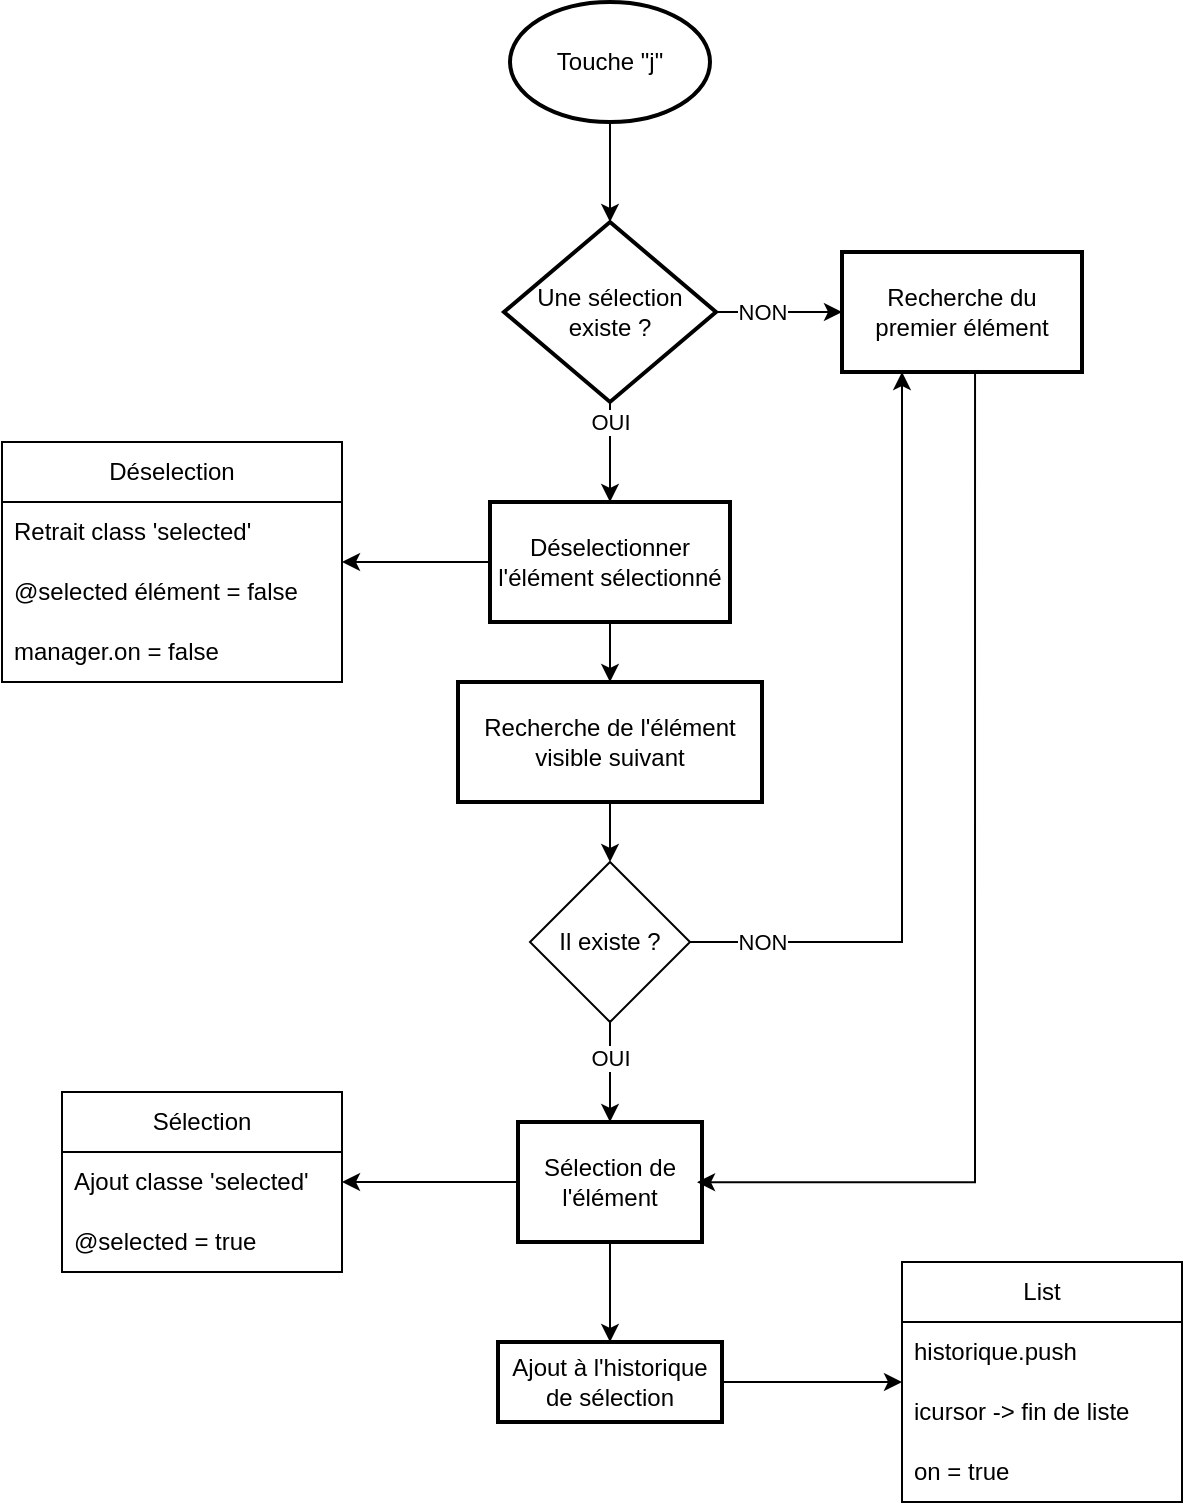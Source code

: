 <mxfile version="26.0.9">
  <diagram id="prtHgNgQTEPvFCAcTncT" name="Page-1">
    <mxGraphModel dx="1003" dy="571" grid="1" gridSize="10" guides="1" tooltips="1" connect="1" arrows="1" fold="1" page="1" pageScale="1" pageWidth="827" pageHeight="1169" math="0" shadow="0">
      <root>
        <mxCell id="0" />
        <mxCell id="1" parent="0" />
        <mxCell id="rXDiovZRmzr1L7DG0p_d-23" style="edgeStyle=orthogonalEdgeStyle;rounded=0;orthogonalLoop=1;jettySize=auto;html=1;entryX=0.5;entryY=0;entryDx=0;entryDy=0;movable=0;resizable=0;rotatable=0;deletable=0;editable=0;locked=1;connectable=0;" edge="1" parent="1" source="rXDiovZRmzr1L7DG0p_d-1" target="rXDiovZRmzr1L7DG0p_d-2">
          <mxGeometry relative="1" as="geometry" />
        </mxCell>
        <mxCell id="rXDiovZRmzr1L7DG0p_d-1" value="Touche &quot;j&quot;" style="strokeWidth=2;html=1;shape=mxgraph.flowchart.start_1;whiteSpace=wrap;movable=0;resizable=0;rotatable=0;deletable=0;editable=0;locked=1;connectable=0;" vertex="1" parent="1">
          <mxGeometry x="364" y="50" width="100" height="60" as="geometry" />
        </mxCell>
        <mxCell id="rXDiovZRmzr1L7DG0p_d-5" value="" style="edgeStyle=orthogonalEdgeStyle;rounded=0;orthogonalLoop=1;jettySize=auto;html=1;" edge="1" parent="1" source="rXDiovZRmzr1L7DG0p_d-2" target="rXDiovZRmzr1L7DG0p_d-4">
          <mxGeometry relative="1" as="geometry" />
        </mxCell>
        <mxCell id="rXDiovZRmzr1L7DG0p_d-6" value="NON" style="edgeLabel;html=1;align=center;verticalAlign=middle;resizable=0;points=[];movable=0;rotatable=0;deletable=0;editable=0;locked=1;connectable=0;" vertex="1" connectable="0" parent="rXDiovZRmzr1L7DG0p_d-5">
          <mxGeometry x="-0.084" y="-1" relative="1" as="geometry">
            <mxPoint x="-6" y="-1" as="offset" />
          </mxGeometry>
        </mxCell>
        <mxCell id="rXDiovZRmzr1L7DG0p_d-8" value="" style="edgeStyle=orthogonalEdgeStyle;rounded=0;orthogonalLoop=1;jettySize=auto;html=1;" edge="1" parent="1" source="rXDiovZRmzr1L7DG0p_d-28" target="rXDiovZRmzr1L7DG0p_d-7">
          <mxGeometry relative="1" as="geometry" />
        </mxCell>
        <mxCell id="rXDiovZRmzr1L7DG0p_d-2" value="Une sélection existe ?" style="rhombus;whiteSpace=wrap;html=1;strokeWidth=2;movable=0;resizable=0;rotatable=0;deletable=0;editable=0;locked=1;connectable=0;" vertex="1" parent="1">
          <mxGeometry x="361" y="160" width="106" height="90" as="geometry" />
        </mxCell>
        <mxCell id="rXDiovZRmzr1L7DG0p_d-4" value="Recherche du premier élément" style="whiteSpace=wrap;html=1;strokeWidth=2;" vertex="1" parent="1">
          <mxGeometry x="530" y="175" width="120" height="60" as="geometry" />
        </mxCell>
        <mxCell id="rXDiovZRmzr1L7DG0p_d-12" value="" style="edgeStyle=orthogonalEdgeStyle;rounded=0;orthogonalLoop=1;jettySize=auto;html=1;" edge="1" parent="1" source="rXDiovZRmzr1L7DG0p_d-36" target="rXDiovZRmzr1L7DG0p_d-11">
          <mxGeometry relative="1" as="geometry" />
        </mxCell>
        <mxCell id="rXDiovZRmzr1L7DG0p_d-39" value="OUI" style="edgeLabel;html=1;align=center;verticalAlign=middle;resizable=0;points=[];" vertex="1" connectable="0" parent="rXDiovZRmzr1L7DG0p_d-12">
          <mxGeometry x="-0.274" relative="1" as="geometry">
            <mxPoint as="offset" />
          </mxGeometry>
        </mxCell>
        <mxCell id="rXDiovZRmzr1L7DG0p_d-7" value="Recherche de l&#39;élément visible suivant" style="whiteSpace=wrap;html=1;strokeWidth=2;" vertex="1" parent="1">
          <mxGeometry x="338" y="390" width="152" height="60" as="geometry" />
        </mxCell>
        <mxCell id="rXDiovZRmzr1L7DG0p_d-40" style="edgeStyle=orthogonalEdgeStyle;rounded=0;orthogonalLoop=1;jettySize=auto;html=1;" edge="1" parent="1" source="rXDiovZRmzr1L7DG0p_d-11" target="rXDiovZRmzr1L7DG0p_d-41">
          <mxGeometry relative="1" as="geometry">
            <mxPoint x="280" y="640" as="targetPoint" />
          </mxGeometry>
        </mxCell>
        <mxCell id="rXDiovZRmzr1L7DG0p_d-47" value="" style="edgeStyle=orthogonalEdgeStyle;rounded=0;orthogonalLoop=1;jettySize=auto;html=1;" edge="1" parent="1" source="rXDiovZRmzr1L7DG0p_d-11" target="rXDiovZRmzr1L7DG0p_d-46">
          <mxGeometry relative="1" as="geometry" />
        </mxCell>
        <mxCell id="rXDiovZRmzr1L7DG0p_d-11" value="Sélection de l&#39;élément" style="whiteSpace=wrap;html=1;strokeWidth=2;" vertex="1" parent="1">
          <mxGeometry x="368" y="610" width="92" height="60" as="geometry" />
        </mxCell>
        <mxCell id="rXDiovZRmzr1L7DG0p_d-25" style="edgeStyle=orthogonalEdgeStyle;rounded=0;orthogonalLoop=1;jettySize=auto;html=1;entryX=0.973;entryY=0.502;entryDx=0;entryDy=0;entryPerimeter=0;" edge="1" parent="1" target="rXDiovZRmzr1L7DG0p_d-11">
          <mxGeometry relative="1" as="geometry">
            <mxPoint x="596.519" y="235" as="sourcePoint" />
            <mxPoint x="480.01" y="513.84" as="targetPoint" />
            <Array as="points">
              <mxPoint x="596" y="640" />
            </Array>
          </mxGeometry>
        </mxCell>
        <mxCell id="rXDiovZRmzr1L7DG0p_d-26" value="" style="edgeStyle=orthogonalEdgeStyle;rounded=0;orthogonalLoop=1;jettySize=auto;html=1;" edge="1" parent="1" source="rXDiovZRmzr1L7DG0p_d-2" target="rXDiovZRmzr1L7DG0p_d-28">
          <mxGeometry relative="1" as="geometry">
            <mxPoint x="414" y="250" as="sourcePoint" />
            <mxPoint x="414" y="340" as="targetPoint" />
          </mxGeometry>
        </mxCell>
        <mxCell id="rXDiovZRmzr1L7DG0p_d-27" value="OUI" style="edgeLabel;html=1;align=center;verticalAlign=middle;resizable=0;points=[];movable=0;rotatable=0;deletable=0;editable=0;locked=1;connectable=0;" vertex="1" connectable="0" parent="rXDiovZRmzr1L7DG0p_d-26">
          <mxGeometry x="-0.311" relative="1" as="geometry">
            <mxPoint y="-7" as="offset" />
          </mxGeometry>
        </mxCell>
        <mxCell id="rXDiovZRmzr1L7DG0p_d-29" style="edgeStyle=orthogonalEdgeStyle;rounded=0;orthogonalLoop=1;jettySize=auto;html=1;" edge="1" parent="1" source="rXDiovZRmzr1L7DG0p_d-28" target="rXDiovZRmzr1L7DG0p_d-30">
          <mxGeometry relative="1" as="geometry">
            <mxPoint x="300" y="330" as="targetPoint" />
          </mxGeometry>
        </mxCell>
        <mxCell id="rXDiovZRmzr1L7DG0p_d-28" value="Déselectionner l&#39;élément sélectionné" style="whiteSpace=wrap;html=1;strokeWidth=2;" vertex="1" parent="1">
          <mxGeometry x="354" y="300" width="120" height="60" as="geometry" />
        </mxCell>
        <mxCell id="rXDiovZRmzr1L7DG0p_d-30" value="Déselection" style="swimlane;fontStyle=0;childLayout=stackLayout;horizontal=1;startSize=30;horizontalStack=0;resizeParent=1;resizeParentMax=0;resizeLast=0;collapsible=1;marginBottom=0;whiteSpace=wrap;html=1;" vertex="1" parent="1">
          <mxGeometry x="110" y="270" width="170" height="120" as="geometry" />
        </mxCell>
        <mxCell id="rXDiovZRmzr1L7DG0p_d-31" value="Retrait class &#39;selected&#39;" style="text;strokeColor=none;fillColor=none;align=left;verticalAlign=middle;spacingLeft=4;spacingRight=4;overflow=hidden;points=[[0,0.5],[1,0.5]];portConstraint=eastwest;rotatable=0;whiteSpace=wrap;html=1;" vertex="1" parent="rXDiovZRmzr1L7DG0p_d-30">
          <mxGeometry y="30" width="170" height="30" as="geometry" />
        </mxCell>
        <mxCell id="rXDiovZRmzr1L7DG0p_d-32" value="@selected élément = false" style="text;strokeColor=none;fillColor=none;align=left;verticalAlign=middle;spacingLeft=4;spacingRight=4;overflow=hidden;points=[[0,0.5],[1,0.5]];portConstraint=eastwest;rotatable=0;whiteSpace=wrap;html=1;" vertex="1" parent="rXDiovZRmzr1L7DG0p_d-30">
          <mxGeometry y="60" width="170" height="30" as="geometry" />
        </mxCell>
        <mxCell id="rXDiovZRmzr1L7DG0p_d-33" value="manager.on = false" style="text;strokeColor=none;fillColor=none;align=left;verticalAlign=middle;spacingLeft=4;spacingRight=4;overflow=hidden;points=[[0,0.5],[1,0.5]];portConstraint=eastwest;rotatable=0;whiteSpace=wrap;html=1;" vertex="1" parent="rXDiovZRmzr1L7DG0p_d-30">
          <mxGeometry y="90" width="170" height="30" as="geometry" />
        </mxCell>
        <mxCell id="rXDiovZRmzr1L7DG0p_d-35" value="" style="edgeStyle=orthogonalEdgeStyle;rounded=0;orthogonalLoop=1;jettySize=auto;html=1;" edge="1" parent="1" source="rXDiovZRmzr1L7DG0p_d-7" target="rXDiovZRmzr1L7DG0p_d-36">
          <mxGeometry relative="1" as="geometry">
            <mxPoint x="414" y="450" as="sourcePoint" />
            <mxPoint x="414" y="560" as="targetPoint" />
          </mxGeometry>
        </mxCell>
        <mxCell id="rXDiovZRmzr1L7DG0p_d-37" style="edgeStyle=orthogonalEdgeStyle;rounded=0;orthogonalLoop=1;jettySize=auto;html=1;entryX=0.25;entryY=1;entryDx=0;entryDy=0;" edge="1" parent="1" source="rXDiovZRmzr1L7DG0p_d-36" target="rXDiovZRmzr1L7DG0p_d-4">
          <mxGeometry relative="1" as="geometry" />
        </mxCell>
        <mxCell id="rXDiovZRmzr1L7DG0p_d-38" value="NON" style="edgeLabel;html=1;align=center;verticalAlign=middle;resizable=0;points=[];" vertex="1" connectable="0" parent="rXDiovZRmzr1L7DG0p_d-37">
          <mxGeometry x="-0.897" y="2" relative="1" as="geometry">
            <mxPoint x="16" y="2" as="offset" />
          </mxGeometry>
        </mxCell>
        <mxCell id="rXDiovZRmzr1L7DG0p_d-36" value="Il existe ?" style="rhombus;whiteSpace=wrap;html=1;" vertex="1" parent="1">
          <mxGeometry x="374" y="480" width="80" height="80" as="geometry" />
        </mxCell>
        <mxCell id="rXDiovZRmzr1L7DG0p_d-41" value="Sélection" style="swimlane;fontStyle=0;childLayout=stackLayout;horizontal=1;startSize=30;horizontalStack=0;resizeParent=1;resizeParentMax=0;resizeLast=0;collapsible=1;marginBottom=0;whiteSpace=wrap;html=1;" vertex="1" parent="1">
          <mxGeometry x="140" y="595" width="140" height="90" as="geometry" />
        </mxCell>
        <mxCell id="rXDiovZRmzr1L7DG0p_d-42" value="Ajout classe &#39;selected&#39;" style="text;strokeColor=none;fillColor=none;align=left;verticalAlign=middle;spacingLeft=4;spacingRight=4;overflow=hidden;points=[[0,0.5],[1,0.5]];portConstraint=eastwest;rotatable=0;whiteSpace=wrap;html=1;" vertex="1" parent="rXDiovZRmzr1L7DG0p_d-41">
          <mxGeometry y="30" width="140" height="30" as="geometry" />
        </mxCell>
        <mxCell id="rXDiovZRmzr1L7DG0p_d-43" value="@selected = true" style="text;strokeColor=none;fillColor=none;align=left;verticalAlign=middle;spacingLeft=4;spacingRight=4;overflow=hidden;points=[[0,0.5],[1,0.5]];portConstraint=eastwest;rotatable=0;whiteSpace=wrap;html=1;" vertex="1" parent="rXDiovZRmzr1L7DG0p_d-41">
          <mxGeometry y="60" width="140" height="30" as="geometry" />
        </mxCell>
        <mxCell id="rXDiovZRmzr1L7DG0p_d-55" style="edgeStyle=orthogonalEdgeStyle;rounded=0;orthogonalLoop=1;jettySize=auto;html=1;exitX=1;exitY=0.5;exitDx=0;exitDy=0;" edge="1" parent="1" source="rXDiovZRmzr1L7DG0p_d-46" target="rXDiovZRmzr1L7DG0p_d-49">
          <mxGeometry relative="1" as="geometry" />
        </mxCell>
        <mxCell id="rXDiovZRmzr1L7DG0p_d-46" value="Ajout à l&#39;historique de sélection" style="whiteSpace=wrap;html=1;strokeWidth=2;" vertex="1" parent="1">
          <mxGeometry x="358" y="720" width="112" height="40" as="geometry" />
        </mxCell>
        <mxCell id="rXDiovZRmzr1L7DG0p_d-49" value="List" style="swimlane;fontStyle=0;childLayout=stackLayout;horizontal=1;startSize=30;horizontalStack=0;resizeParent=1;resizeParentMax=0;resizeLast=0;collapsible=1;marginBottom=0;whiteSpace=wrap;html=1;" vertex="1" parent="1">
          <mxGeometry x="560" y="680" width="140" height="120" as="geometry" />
        </mxCell>
        <mxCell id="rXDiovZRmzr1L7DG0p_d-50" value="historique.push" style="text;strokeColor=none;fillColor=none;align=left;verticalAlign=middle;spacingLeft=4;spacingRight=4;overflow=hidden;points=[[0,0.5],[1,0.5]];portConstraint=eastwest;rotatable=0;whiteSpace=wrap;html=1;" vertex="1" parent="rXDiovZRmzr1L7DG0p_d-49">
          <mxGeometry y="30" width="140" height="30" as="geometry" />
        </mxCell>
        <mxCell id="rXDiovZRmzr1L7DG0p_d-51" value="icursor -&amp;gt; fin de liste" style="text;strokeColor=none;fillColor=none;align=left;verticalAlign=middle;spacingLeft=4;spacingRight=4;overflow=hidden;points=[[0,0.5],[1,0.5]];portConstraint=eastwest;rotatable=0;whiteSpace=wrap;html=1;" vertex="1" parent="rXDiovZRmzr1L7DG0p_d-49">
          <mxGeometry y="60" width="140" height="30" as="geometry" />
        </mxCell>
        <mxCell id="rXDiovZRmzr1L7DG0p_d-52" value="on = true" style="text;strokeColor=none;fillColor=none;align=left;verticalAlign=middle;spacingLeft=4;spacingRight=4;overflow=hidden;points=[[0,0.5],[1,0.5]];portConstraint=eastwest;rotatable=0;whiteSpace=wrap;html=1;" vertex="1" parent="rXDiovZRmzr1L7DG0p_d-49">
          <mxGeometry y="90" width="140" height="30" as="geometry" />
        </mxCell>
      </root>
    </mxGraphModel>
  </diagram>
</mxfile>
